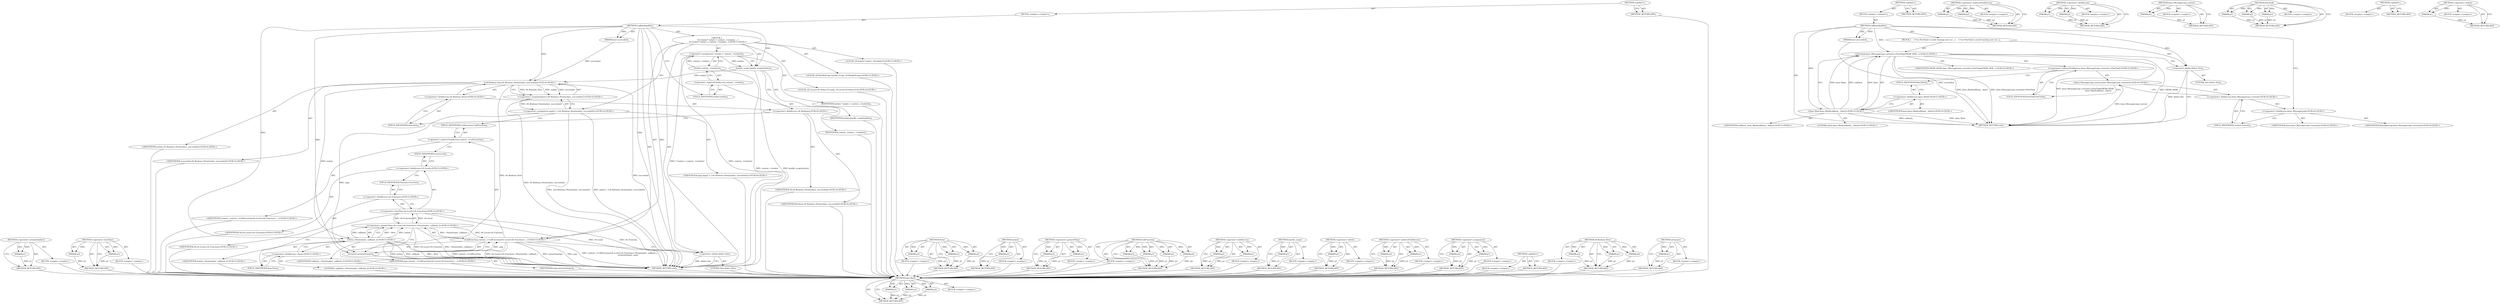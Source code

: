 digraph "&lt;operator&gt;.delete" {
vulnerable_99 [label=<(METHOD,&lt;operator&gt;.arrayInitializer)>];
vulnerable_100 [label=<(PARAM,p1)>];
vulnerable_101 [label=<(BLOCK,&lt;empty&gt;,&lt;empty&gt;)>];
vulnerable_102 [label=<(METHOD_RETURN,ANY)>];
vulnerable_126 [label=<(METHOD,&lt;operator&gt;.lessThan)>];
vulnerable_127 [label=<(PARAM,p1)>];
vulnerable_128 [label=<(PARAM,p2)>];
vulnerable_129 [label=<(BLOCK,&lt;empty&gt;,&lt;empty&gt;)>];
vulnerable_130 [label=<(METHOD_RETURN,ANY)>];
vulnerable_6 [label=<(METHOD,&lt;global&gt;)<SUB>1</SUB>>];
vulnerable_7 [label=<(BLOCK,&lt;empty&gt;,&lt;empty&gt;)<SUB>1</SUB>>];
vulnerable_8 [label=<(METHOD,CallbackAndDie)<SUB>1</SUB>>];
vulnerable_9 [label=<(PARAM,bool succeeded)<SUB>1</SUB>>];
vulnerable_10 [label="<(BLOCK,{
    v8::Isolate* isolate = context_-&gt;isolate(...,{
    v8::Isolate* isolate = context_-&gt;isolate(...)<SUB>1</SUB>>"];
vulnerable_11 [label="<(LOCAL,v8.Isolate* isolate: v8.Isolate*)<SUB>2</SUB>>"];
vulnerable_12 [label=<(&lt;operator&gt;.assignment,* isolate = context_-&gt;isolate())<SUB>2</SUB>>];
vulnerable_13 [label=<(IDENTIFIER,isolate,* isolate = context_-&gt;isolate())<SUB>2</SUB>>];
vulnerable_14 [label=<(isolate,context_-&gt;isolate())<SUB>2</SUB>>];
vulnerable_15 [label=<(&lt;operator&gt;.indirectFieldAccess,context_-&gt;isolate)<SUB>2</SUB>>];
vulnerable_16 [label=<(IDENTIFIER,context_,context_-&gt;isolate())<SUB>2</SUB>>];
vulnerable_17 [label=<(FIELD_IDENTIFIER,isolate,isolate)<SUB>2</SUB>>];
vulnerable_18 [label="<(LOCAL,v8.HandleScope handle_scope: v8.HandleScope)<SUB>3</SUB>>"];
vulnerable_19 [label=<(handle_scope,handle_scope(isolate))<SUB>3</SUB>>];
vulnerable_20 [label=<(IDENTIFIER,isolate,handle_scope(isolate))<SUB>3</SUB>>];
vulnerable_21 [label="<(LOCAL,v8::Local&lt;v8::Value&gt;[1] args: v8.Local&lt;v8.Value&gt;[1])<SUB>4</SUB>>"];
vulnerable_22 [label="<(&lt;operator&gt;.assignment,args[] = {v8::Boolean::New(isolate, succeeded)})<SUB>4</SUB>>"];
vulnerable_23 [label="<(IDENTIFIER,args,args[] = {v8::Boolean::New(isolate, succeeded)})<SUB>4</SUB>>"];
vulnerable_24 [label="<(&lt;operator&gt;.arrayInitializer,{v8::Boolean::New(isolate, succeeded)})<SUB>4</SUB>>"];
vulnerable_25 [label="<(v8.Boolean.New,v8::Boolean::New(isolate, succeeded))<SUB>4</SUB>>"];
vulnerable_26 [label="<(&lt;operator&gt;.fieldAccess,v8::Boolean::New)<SUB>4</SUB>>"];
vulnerable_27 [label="<(&lt;operator&gt;.fieldAccess,v8::Boolean)<SUB>4</SUB>>"];
vulnerable_28 [label="<(IDENTIFIER,v8,v8::Boolean::New(isolate, succeeded))<SUB>4</SUB>>"];
vulnerable_29 [label="<(IDENTIFIER,Boolean,v8::Boolean::New(isolate, succeeded))<SUB>4</SUB>>"];
vulnerable_30 [label=<(FIELD_IDENTIFIER,New,New)<SUB>4</SUB>>];
vulnerable_31 [label="<(IDENTIFIER,isolate,v8::Boolean::New(isolate, succeeded))<SUB>4</SUB>>"];
vulnerable_32 [label="<(IDENTIFIER,succeeded,v8::Boolean::New(isolate, succeeded))<SUB>4</SUB>>"];
vulnerable_33 [label="<(CallFunction,context_-&gt;CallFunction(v8::Local&lt;v8::Function&gt;:...)<SUB>5</SUB>>"];
vulnerable_34 [label=<(&lt;operator&gt;.indirectFieldAccess,context_-&gt;CallFunction)<SUB>5</SUB>>];
vulnerable_35 [label="<(IDENTIFIER,context_,context_-&gt;CallFunction(v8::Local&lt;v8::Function&gt;:...)<SUB>5</SUB>>"];
vulnerable_36 [label=<(FIELD_IDENTIFIER,CallFunction,CallFunction)<SUB>5</SUB>>];
vulnerable_37 [label="<(&lt;operator&gt;.greaterThan,v8::Local&lt;v8::Function&gt;::New(isolate, callback_))<SUB>5</SUB>>"];
vulnerable_38 [label="<(&lt;operator&gt;.lessThan,v8::Local&lt;v8::Function)<SUB>5</SUB>>"];
vulnerable_39 [label="<(&lt;operator&gt;.fieldAccess,v8::Local)<SUB>5</SUB>>"];
vulnerable_40 [label="<(IDENTIFIER,v8,v8::Local&lt;v8::Function)<SUB>5</SUB>>"];
vulnerable_41 [label=<(FIELD_IDENTIFIER,Local,Local)<SUB>5</SUB>>];
vulnerable_42 [label="<(&lt;operator&gt;.fieldAccess,v8::Function)<SUB>5</SUB>>"];
vulnerable_43 [label="<(IDENTIFIER,v8,v8::Local&lt;v8::Function)<SUB>5</SUB>>"];
vulnerable_44 [label=<(FIELD_IDENTIFIER,Function,Function)<SUB>5</SUB>>];
vulnerable_45 [label="<(New,::New(isolate, callback_))<SUB>5</SUB>>"];
vulnerable_46 [label="<(&lt;operator&gt;.fieldAccess,::New)<SUB>5</SUB>>"];
vulnerable_47 [label="<(LITERAL,&lt;global&gt;,::New(isolate, callback_))<SUB>5</SUB>>"];
vulnerable_48 [label=<(FIELD_IDENTIFIER,New,New)<SUB>5</SUB>>];
vulnerable_49 [label="<(IDENTIFIER,isolate,::New(isolate, callback_))<SUB>5</SUB>>"];
vulnerable_50 [label="<(IDENTIFIER,callback_,::New(isolate, callback_))<SUB>5</SUB>>"];
vulnerable_51 [label=<(arraysize,arraysize(args))<SUB>6</SUB>>];
vulnerable_52 [label=<(IDENTIFIER,args,arraysize(args))<SUB>6</SUB>>];
vulnerable_53 [label="<(IDENTIFIER,args,context_-&gt;CallFunction(v8::Local&lt;v8::Function&gt;:...)<SUB>6</SUB>>"];
vulnerable_54 [label=<(&lt;operator&gt;.delete,delete this)<SUB>7</SUB>>];
vulnerable_55 [label=<(LITERAL,this,delete this)<SUB>7</SUB>>];
vulnerable_56 [label=<(METHOD_RETURN,void)<SUB>1</SUB>>];
vulnerable_58 [label=<(METHOD_RETURN,ANY)<SUB>1</SUB>>];
vulnerable_131 [label=<(METHOD,New)>];
vulnerable_132 [label=<(PARAM,p1)>];
vulnerable_133 [label=<(PARAM,p2)>];
vulnerable_134 [label=<(PARAM,p3)>];
vulnerable_135 [label=<(BLOCK,&lt;empty&gt;,&lt;empty&gt;)>];
vulnerable_136 [label=<(METHOD_RETURN,ANY)>];
vulnerable_86 [label=<(METHOD,isolate)>];
vulnerable_87 [label=<(PARAM,p1)>];
vulnerable_88 [label=<(BLOCK,&lt;empty&gt;,&lt;empty&gt;)>];
vulnerable_89 [label=<(METHOD_RETURN,ANY)>];
vulnerable_121 [label=<(METHOD,&lt;operator&gt;.greaterThan)>];
vulnerable_122 [label=<(PARAM,p1)>];
vulnerable_123 [label=<(PARAM,p2)>];
vulnerable_124 [label=<(BLOCK,&lt;empty&gt;,&lt;empty&gt;)>];
vulnerable_125 [label=<(METHOD_RETURN,ANY)>];
vulnerable_114 [label=<(METHOD,CallFunction)>];
vulnerable_115 [label=<(PARAM,p1)>];
vulnerable_116 [label=<(PARAM,p2)>];
vulnerable_117 [label=<(PARAM,p3)>];
vulnerable_118 [label=<(PARAM,p4)>];
vulnerable_119 [label=<(BLOCK,&lt;empty&gt;,&lt;empty&gt;)>];
vulnerable_120 [label=<(METHOD_RETURN,ANY)>];
vulnerable_109 [label=<(METHOD,&lt;operator&gt;.fieldAccess)>];
vulnerable_110 [label=<(PARAM,p1)>];
vulnerable_111 [label=<(PARAM,p2)>];
vulnerable_112 [label=<(BLOCK,&lt;empty&gt;,&lt;empty&gt;)>];
vulnerable_113 [label=<(METHOD_RETURN,ANY)>];
vulnerable_95 [label=<(METHOD,handle_scope)>];
vulnerable_96 [label=<(PARAM,p1)>];
vulnerable_97 [label=<(BLOCK,&lt;empty&gt;,&lt;empty&gt;)>];
vulnerable_98 [label=<(METHOD_RETURN,ANY)>];
vulnerable_141 [label=<(METHOD,&lt;operator&gt;.delete)>];
vulnerable_142 [label=<(PARAM,p1)>];
vulnerable_143 [label=<(BLOCK,&lt;empty&gt;,&lt;empty&gt;)>];
vulnerable_144 [label=<(METHOD_RETURN,ANY)>];
vulnerable_90 [label=<(METHOD,&lt;operator&gt;.indirectFieldAccess)>];
vulnerable_91 [label=<(PARAM,p1)>];
vulnerable_92 [label=<(PARAM,p2)>];
vulnerable_93 [label=<(BLOCK,&lt;empty&gt;,&lt;empty&gt;)>];
vulnerable_94 [label=<(METHOD_RETURN,ANY)>];
vulnerable_81 [label=<(METHOD,&lt;operator&gt;.assignment)>];
vulnerable_82 [label=<(PARAM,p1)>];
vulnerable_83 [label=<(PARAM,p2)>];
vulnerable_84 [label=<(BLOCK,&lt;empty&gt;,&lt;empty&gt;)>];
vulnerable_85 [label=<(METHOD_RETURN,ANY)>];
vulnerable_75 [label=<(METHOD,&lt;global&gt;)<SUB>1</SUB>>];
vulnerable_76 [label=<(BLOCK,&lt;empty&gt;,&lt;empty&gt;)>];
vulnerable_77 [label=<(METHOD_RETURN,ANY)>];
vulnerable_103 [label=<(METHOD,v8.Boolean.New)>];
vulnerable_104 [label=<(PARAM,p1)>];
vulnerable_105 [label=<(PARAM,p2)>];
vulnerable_106 [label=<(PARAM,p3)>];
vulnerable_107 [label=<(BLOCK,&lt;empty&gt;,&lt;empty&gt;)>];
vulnerable_108 [label=<(METHOD_RETURN,ANY)>];
vulnerable_137 [label=<(METHOD,arraysize)>];
vulnerable_138 [label=<(PARAM,p1)>];
vulnerable_139 [label=<(BLOCK,&lt;empty&gt;,&lt;empty&gt;)>];
vulnerable_140 [label=<(METHOD_RETURN,ANY)>];
fixed_68 [label=<(METHOD,base.Bind)>];
fixed_69 [label=<(PARAM,p1)>];
fixed_70 [label=<(PARAM,p2)>];
fixed_71 [label=<(PARAM,p3)>];
fixed_72 [label=<(BLOCK,&lt;empty&gt;,&lt;empty&gt;)>];
fixed_73 [label=<(METHOD_RETURN,ANY)>];
fixed_6 [label=<(METHOD,&lt;global&gt;)<SUB>1</SUB>>];
fixed_7 [label=<(BLOCK,&lt;empty&gt;,&lt;empty&gt;)<SUB>1</SUB>>];
fixed_8 [label=<(METHOD,CallbackAndDie)<SUB>1</SUB>>];
fixed_9 [label=<(PARAM,bool succeeded)<SUB>1</SUB>>];
fixed_10 [label=<(BLOCK,{
    // Use PostTask to avoid running user scr...,{
    // Use PostTask to avoid running user scr...)<SUB>1</SUB>>];
fixed_11 [label="<(PostTask,base::MessageLoop::current()-&gt;PostTask(FROM_HER...)<SUB>4</SUB>>"];
fixed_12 [label="<(&lt;operator&gt;.indirectFieldAccess,base::MessageLoop::current()-&gt;PostTask)<SUB>4</SUB>>"];
fixed_13 [label="<(base.MessageLoop.current,base::MessageLoop::current())<SUB>4</SUB>>"];
fixed_14 [label="<(&lt;operator&gt;.fieldAccess,base::MessageLoop::current)<SUB>4</SUB>>"];
fixed_15 [label="<(&lt;operator&gt;.fieldAccess,base::MessageLoop)<SUB>4</SUB>>"];
fixed_16 [label="<(IDENTIFIER,base,base::MessageLoop::current())<SUB>4</SUB>>"];
fixed_17 [label="<(IDENTIFIER,MessageLoop,base::MessageLoop::current())<SUB>4</SUB>>"];
fixed_18 [label=<(FIELD_IDENTIFIER,current,current)<SUB>4</SUB>>];
fixed_19 [label=<(FIELD_IDENTIFIER,PostTask,PostTask)<SUB>4</SUB>>];
fixed_20 [label="<(IDENTIFIER,FROM_HERE,base::MessageLoop::current()-&gt;PostTask(FROM_HER...)<SUB>4</SUB>>"];
fixed_21 [label="<(base.Bind,base::Bind(callback_, false))<SUB>5</SUB>>"];
fixed_22 [label="<(&lt;operator&gt;.fieldAccess,base::Bind)<SUB>5</SUB>>"];
fixed_23 [label="<(IDENTIFIER,base,base::Bind(callback_, false))<SUB>5</SUB>>"];
fixed_24 [label=<(FIELD_IDENTIFIER,Bind,Bind)<SUB>5</SUB>>];
fixed_25 [label="<(IDENTIFIER,callback_,base::Bind(callback_, false))<SUB>5</SUB>>"];
fixed_26 [label="<(LITERAL,false,base::Bind(callback_, false))<SUB>5</SUB>>"];
fixed_27 [label=<(&lt;operator&gt;.delete,delete this)<SUB>6</SUB>>];
fixed_28 [label=<(LITERAL,this,delete this)<SUB>6</SUB>>];
fixed_29 [label=<(METHOD_RETURN,void)<SUB>1</SUB>>];
fixed_31 [label=<(METHOD_RETURN,ANY)<SUB>1</SUB>>];
fixed_54 [label=<(METHOD,&lt;operator&gt;.indirectFieldAccess)>];
fixed_55 [label=<(PARAM,p1)>];
fixed_56 [label=<(PARAM,p2)>];
fixed_57 [label=<(BLOCK,&lt;empty&gt;,&lt;empty&gt;)>];
fixed_58 [label=<(METHOD_RETURN,ANY)>];
fixed_63 [label=<(METHOD,&lt;operator&gt;.fieldAccess)>];
fixed_64 [label=<(PARAM,p1)>];
fixed_65 [label=<(PARAM,p2)>];
fixed_66 [label=<(BLOCK,&lt;empty&gt;,&lt;empty&gt;)>];
fixed_67 [label=<(METHOD_RETURN,ANY)>];
fixed_59 [label=<(METHOD,base.MessageLoop.current)>];
fixed_60 [label=<(PARAM,p1)>];
fixed_61 [label=<(BLOCK,&lt;empty&gt;,&lt;empty&gt;)>];
fixed_62 [label=<(METHOD_RETURN,ANY)>];
fixed_48 [label=<(METHOD,PostTask)>];
fixed_49 [label=<(PARAM,p1)>];
fixed_50 [label=<(PARAM,p2)>];
fixed_51 [label=<(PARAM,p3)>];
fixed_52 [label=<(BLOCK,&lt;empty&gt;,&lt;empty&gt;)>];
fixed_53 [label=<(METHOD_RETURN,ANY)>];
fixed_42 [label=<(METHOD,&lt;global&gt;)<SUB>1</SUB>>];
fixed_43 [label=<(BLOCK,&lt;empty&gt;,&lt;empty&gt;)>];
fixed_44 [label=<(METHOD_RETURN,ANY)>];
fixed_74 [label=<(METHOD,&lt;operator&gt;.delete)>];
fixed_75 [label=<(PARAM,p1)>];
fixed_76 [label=<(BLOCK,&lt;empty&gt;,&lt;empty&gt;)>];
fixed_77 [label=<(METHOD_RETURN,ANY)>];
vulnerable_99 -> vulnerable_100  [key=0, label="AST: "];
vulnerable_99 -> vulnerable_100  [key=1, label="DDG: "];
vulnerable_99 -> vulnerable_101  [key=0, label="AST: "];
vulnerable_99 -> vulnerable_102  [key=0, label="AST: "];
vulnerable_99 -> vulnerable_102  [key=1, label="CFG: "];
vulnerable_100 -> vulnerable_102  [key=0, label="DDG: p1"];
vulnerable_101 -> fixed_68  [key=0];
vulnerable_102 -> fixed_68  [key=0];
vulnerable_126 -> vulnerable_127  [key=0, label="AST: "];
vulnerable_126 -> vulnerable_127  [key=1, label="DDG: "];
vulnerable_126 -> vulnerable_129  [key=0, label="AST: "];
vulnerable_126 -> vulnerable_128  [key=0, label="AST: "];
vulnerable_126 -> vulnerable_128  [key=1, label="DDG: "];
vulnerable_126 -> vulnerable_130  [key=0, label="AST: "];
vulnerable_126 -> vulnerable_130  [key=1, label="CFG: "];
vulnerable_127 -> vulnerable_130  [key=0, label="DDG: p1"];
vulnerable_128 -> vulnerable_130  [key=0, label="DDG: p2"];
vulnerable_129 -> fixed_68  [key=0];
vulnerable_130 -> fixed_68  [key=0];
vulnerable_6 -> vulnerable_7  [key=0, label="AST: "];
vulnerable_6 -> vulnerable_58  [key=0, label="AST: "];
vulnerable_6 -> vulnerable_58  [key=1, label="CFG: "];
vulnerable_7 -> vulnerable_8  [key=0, label="AST: "];
vulnerable_8 -> vulnerable_9  [key=0, label="AST: "];
vulnerable_8 -> vulnerable_9  [key=1, label="DDG: "];
vulnerable_8 -> vulnerable_10  [key=0, label="AST: "];
vulnerable_8 -> vulnerable_56  [key=0, label="AST: "];
vulnerable_8 -> vulnerable_17  [key=0, label="CFG: "];
vulnerable_8 -> vulnerable_19  [key=0, label="DDG: "];
vulnerable_8 -> vulnerable_33  [key=0, label="DDG: "];
vulnerable_8 -> vulnerable_54  [key=0, label="DDG: "];
vulnerable_8 -> vulnerable_51  [key=0, label="DDG: "];
vulnerable_8 -> vulnerable_25  [key=0, label="DDG: "];
vulnerable_8 -> vulnerable_45  [key=0, label="DDG: "];
vulnerable_9 -> vulnerable_25  [key=0, label="DDG: succeeded"];
vulnerable_10 -> vulnerable_11  [key=0, label="AST: "];
vulnerable_10 -> vulnerable_12  [key=0, label="AST: "];
vulnerable_10 -> vulnerable_18  [key=0, label="AST: "];
vulnerable_10 -> vulnerable_19  [key=0, label="AST: "];
vulnerable_10 -> vulnerable_21  [key=0, label="AST: "];
vulnerable_10 -> vulnerable_22  [key=0, label="AST: "];
vulnerable_10 -> vulnerable_33  [key=0, label="AST: "];
vulnerable_10 -> vulnerable_54  [key=0, label="AST: "];
vulnerable_11 -> fixed_68  [key=0];
vulnerable_12 -> vulnerable_13  [key=0, label="AST: "];
vulnerable_12 -> vulnerable_14  [key=0, label="AST: "];
vulnerable_12 -> vulnerable_19  [key=0, label="CFG: "];
vulnerable_12 -> vulnerable_19  [key=1, label="DDG: isolate"];
vulnerable_12 -> vulnerable_56  [key=0, label="DDG: context_-&gt;isolate()"];
vulnerable_12 -> vulnerable_56  [key=1, label="DDG: * isolate = context_-&gt;isolate()"];
vulnerable_13 -> fixed_68  [key=0];
vulnerable_14 -> vulnerable_15  [key=0, label="AST: "];
vulnerable_14 -> vulnerable_12  [key=0, label="CFG: "];
vulnerable_14 -> vulnerable_12  [key=1, label="DDG: context_-&gt;isolate"];
vulnerable_14 -> vulnerable_56  [key=0, label="DDG: context_-&gt;isolate"];
vulnerable_15 -> vulnerable_16  [key=0, label="AST: "];
vulnerable_15 -> vulnerable_17  [key=0, label="AST: "];
vulnerable_15 -> vulnerable_14  [key=0, label="CFG: "];
vulnerable_16 -> fixed_68  [key=0];
vulnerable_17 -> vulnerable_15  [key=0, label="CFG: "];
vulnerable_18 -> fixed_68  [key=0];
vulnerable_19 -> vulnerable_20  [key=0, label="AST: "];
vulnerable_19 -> vulnerable_27  [key=0, label="CFG: "];
vulnerable_19 -> vulnerable_56  [key=0, label="DDG: handle_scope(isolate)"];
vulnerable_19 -> vulnerable_25  [key=0, label="DDG: isolate"];
vulnerable_20 -> fixed_68  [key=0];
vulnerable_21 -> fixed_68  [key=0];
vulnerable_22 -> vulnerable_23  [key=0, label="AST: "];
vulnerable_22 -> vulnerable_24  [key=0, label="AST: "];
vulnerable_22 -> vulnerable_36  [key=0, label="CFG: "];
vulnerable_22 -> vulnerable_56  [key=0, label="DDG: {v8::Boolean::New(isolate, succeeded)}"];
vulnerable_22 -> vulnerable_56  [key=1, label="DDG: args[] = {v8::Boolean::New(isolate, succeeded)}"];
vulnerable_22 -> vulnerable_51  [key=0, label="DDG: args"];
vulnerable_23 -> fixed_68  [key=0];
vulnerable_24 -> vulnerable_25  [key=0, label="AST: "];
vulnerable_24 -> vulnerable_22  [key=0, label="CFG: "];
vulnerable_24 -> vulnerable_22  [key=1, label="DDG: v8::Boolean::New(isolate, succeeded)"];
vulnerable_24 -> vulnerable_56  [key=0, label="DDG: v8::Boolean::New(isolate, succeeded)"];
vulnerable_25 -> vulnerable_26  [key=0, label="AST: "];
vulnerable_25 -> vulnerable_31  [key=0, label="AST: "];
vulnerable_25 -> vulnerable_32  [key=0, label="AST: "];
vulnerable_25 -> vulnerable_24  [key=0, label="CFG: "];
vulnerable_25 -> vulnerable_24  [key=1, label="DDG: v8::Boolean::New"];
vulnerable_25 -> vulnerable_24  [key=2, label="DDG: isolate"];
vulnerable_25 -> vulnerable_24  [key=3, label="DDG: succeeded"];
vulnerable_25 -> vulnerable_56  [key=0, label="DDG: v8::Boolean::New"];
vulnerable_25 -> vulnerable_56  [key=1, label="DDG: succeeded"];
vulnerable_25 -> vulnerable_45  [key=0, label="DDG: isolate"];
vulnerable_26 -> vulnerable_27  [key=0, label="AST: "];
vulnerable_26 -> vulnerable_30  [key=0, label="AST: "];
vulnerable_26 -> vulnerable_25  [key=0, label="CFG: "];
vulnerable_27 -> vulnerable_28  [key=0, label="AST: "];
vulnerable_27 -> vulnerable_29  [key=0, label="AST: "];
vulnerable_27 -> vulnerable_30  [key=0, label="CFG: "];
vulnerable_28 -> fixed_68  [key=0];
vulnerable_29 -> fixed_68  [key=0];
vulnerable_30 -> vulnerable_26  [key=0, label="CFG: "];
vulnerable_31 -> fixed_68  [key=0];
vulnerable_32 -> fixed_68  [key=0];
vulnerable_33 -> vulnerable_34  [key=0, label="AST: "];
vulnerable_33 -> vulnerable_37  [key=0, label="AST: "];
vulnerable_33 -> vulnerable_51  [key=0, label="AST: "];
vulnerable_33 -> vulnerable_53  [key=0, label="AST: "];
vulnerable_33 -> vulnerable_54  [key=0, label="CFG: "];
vulnerable_33 -> vulnerable_56  [key=0, label="DDG: context_-&gt;CallFunction"];
vulnerable_33 -> vulnerable_56  [key=1, label="DDG: v8::Local&lt;v8::Function&gt;::New(isolate, callback_)"];
vulnerable_33 -> vulnerable_56  [key=2, label="DDG: arraysize(args)"];
vulnerable_33 -> vulnerable_56  [key=3, label="DDG: args"];
vulnerable_33 -> vulnerable_56  [key=4, label="DDG: context_-&gt;CallFunction(v8::Local&lt;v8::Function&gt;::New(isolate, callback_),
                           arraysize(args), args)"];
vulnerable_34 -> vulnerable_35  [key=0, label="AST: "];
vulnerable_34 -> vulnerable_36  [key=0, label="AST: "];
vulnerable_34 -> vulnerable_41  [key=0, label="CFG: "];
vulnerable_35 -> fixed_68  [key=0];
vulnerable_36 -> vulnerable_34  [key=0, label="CFG: "];
vulnerable_37 -> vulnerable_38  [key=0, label="AST: "];
vulnerable_37 -> vulnerable_45  [key=0, label="AST: "];
vulnerable_37 -> vulnerable_51  [key=0, label="CFG: "];
vulnerable_37 -> vulnerable_56  [key=0, label="DDG: v8::Local&lt;v8::Function"];
vulnerable_37 -> vulnerable_56  [key=1, label="DDG: ::New(isolate, callback_)"];
vulnerable_37 -> vulnerable_33  [key=0, label="DDG: v8::Local&lt;v8::Function"];
vulnerable_37 -> vulnerable_33  [key=1, label="DDG: ::New(isolate, callback_)"];
vulnerable_38 -> vulnerable_39  [key=0, label="AST: "];
vulnerable_38 -> vulnerable_42  [key=0, label="AST: "];
vulnerable_38 -> vulnerable_48  [key=0, label="CFG: "];
vulnerable_38 -> vulnerable_56  [key=0, label="DDG: v8::Local"];
vulnerable_38 -> vulnerable_56  [key=1, label="DDG: v8::Function"];
vulnerable_38 -> vulnerable_37  [key=0, label="DDG: v8::Local"];
vulnerable_38 -> vulnerable_37  [key=1, label="DDG: v8::Function"];
vulnerable_39 -> vulnerable_40  [key=0, label="AST: "];
vulnerable_39 -> vulnerable_41  [key=0, label="AST: "];
vulnerable_39 -> vulnerable_44  [key=0, label="CFG: "];
vulnerable_40 -> fixed_68  [key=0];
vulnerable_41 -> vulnerable_39  [key=0, label="CFG: "];
vulnerable_42 -> vulnerable_43  [key=0, label="AST: "];
vulnerable_42 -> vulnerable_44  [key=0, label="AST: "];
vulnerable_42 -> vulnerable_38  [key=0, label="CFG: "];
vulnerable_43 -> fixed_68  [key=0];
vulnerable_44 -> vulnerable_42  [key=0, label="CFG: "];
vulnerable_45 -> vulnerable_46  [key=0, label="AST: "];
vulnerable_45 -> vulnerable_49  [key=0, label="AST: "];
vulnerable_45 -> vulnerable_50  [key=0, label="AST: "];
vulnerable_45 -> vulnerable_37  [key=0, label="CFG: "];
vulnerable_45 -> vulnerable_37  [key=1, label="DDG: ::New"];
vulnerable_45 -> vulnerable_37  [key=2, label="DDG: isolate"];
vulnerable_45 -> vulnerable_37  [key=3, label="DDG: callback_"];
vulnerable_45 -> vulnerable_56  [key=0, label="DDG: ::New"];
vulnerable_45 -> vulnerable_56  [key=1, label="DDG: isolate"];
vulnerable_45 -> vulnerable_56  [key=2, label="DDG: callback_"];
vulnerable_46 -> vulnerable_47  [key=0, label="AST: "];
vulnerable_46 -> vulnerable_48  [key=0, label="AST: "];
vulnerable_46 -> vulnerable_45  [key=0, label="CFG: "];
vulnerable_47 -> fixed_68  [key=0];
vulnerable_48 -> vulnerable_46  [key=0, label="CFG: "];
vulnerable_49 -> fixed_68  [key=0];
vulnerable_50 -> fixed_68  [key=0];
vulnerable_51 -> vulnerable_52  [key=0, label="AST: "];
vulnerable_51 -> vulnerable_33  [key=0, label="CFG: "];
vulnerable_51 -> vulnerable_33  [key=1, label="DDG: args"];
vulnerable_52 -> fixed_68  [key=0];
vulnerable_53 -> fixed_68  [key=0];
vulnerable_54 -> vulnerable_55  [key=0, label="AST: "];
vulnerable_54 -> vulnerable_56  [key=0, label="CFG: "];
vulnerable_54 -> vulnerable_56  [key=1, label="DDG: delete this"];
vulnerable_55 -> fixed_68  [key=0];
vulnerable_56 -> fixed_68  [key=0];
vulnerable_58 -> fixed_68  [key=0];
vulnerable_131 -> vulnerable_132  [key=0, label="AST: "];
vulnerable_131 -> vulnerable_132  [key=1, label="DDG: "];
vulnerable_131 -> vulnerable_135  [key=0, label="AST: "];
vulnerable_131 -> vulnerable_133  [key=0, label="AST: "];
vulnerable_131 -> vulnerable_133  [key=1, label="DDG: "];
vulnerable_131 -> vulnerable_136  [key=0, label="AST: "];
vulnerable_131 -> vulnerable_136  [key=1, label="CFG: "];
vulnerable_131 -> vulnerable_134  [key=0, label="AST: "];
vulnerable_131 -> vulnerable_134  [key=1, label="DDG: "];
vulnerable_132 -> vulnerable_136  [key=0, label="DDG: p1"];
vulnerable_133 -> vulnerable_136  [key=0, label="DDG: p2"];
vulnerable_134 -> vulnerable_136  [key=0, label="DDG: p3"];
vulnerable_135 -> fixed_68  [key=0];
vulnerable_136 -> fixed_68  [key=0];
vulnerable_86 -> vulnerable_87  [key=0, label="AST: "];
vulnerable_86 -> vulnerable_87  [key=1, label="DDG: "];
vulnerable_86 -> vulnerable_88  [key=0, label="AST: "];
vulnerable_86 -> vulnerable_89  [key=0, label="AST: "];
vulnerable_86 -> vulnerable_89  [key=1, label="CFG: "];
vulnerable_87 -> vulnerable_89  [key=0, label="DDG: p1"];
vulnerable_88 -> fixed_68  [key=0];
vulnerable_89 -> fixed_68  [key=0];
vulnerable_121 -> vulnerable_122  [key=0, label="AST: "];
vulnerable_121 -> vulnerable_122  [key=1, label="DDG: "];
vulnerable_121 -> vulnerable_124  [key=0, label="AST: "];
vulnerable_121 -> vulnerable_123  [key=0, label="AST: "];
vulnerable_121 -> vulnerable_123  [key=1, label="DDG: "];
vulnerable_121 -> vulnerable_125  [key=0, label="AST: "];
vulnerable_121 -> vulnerable_125  [key=1, label="CFG: "];
vulnerable_122 -> vulnerable_125  [key=0, label="DDG: p1"];
vulnerable_123 -> vulnerable_125  [key=0, label="DDG: p2"];
vulnerable_124 -> fixed_68  [key=0];
vulnerable_125 -> fixed_68  [key=0];
vulnerable_114 -> vulnerable_115  [key=0, label="AST: "];
vulnerable_114 -> vulnerable_115  [key=1, label="DDG: "];
vulnerable_114 -> vulnerable_119  [key=0, label="AST: "];
vulnerable_114 -> vulnerable_116  [key=0, label="AST: "];
vulnerable_114 -> vulnerable_116  [key=1, label="DDG: "];
vulnerable_114 -> vulnerable_120  [key=0, label="AST: "];
vulnerable_114 -> vulnerable_120  [key=1, label="CFG: "];
vulnerable_114 -> vulnerable_117  [key=0, label="AST: "];
vulnerable_114 -> vulnerable_117  [key=1, label="DDG: "];
vulnerable_114 -> vulnerable_118  [key=0, label="AST: "];
vulnerable_114 -> vulnerable_118  [key=1, label="DDG: "];
vulnerable_115 -> vulnerable_120  [key=0, label="DDG: p1"];
vulnerable_116 -> vulnerable_120  [key=0, label="DDG: p2"];
vulnerable_117 -> vulnerable_120  [key=0, label="DDG: p3"];
vulnerable_118 -> vulnerable_120  [key=0, label="DDG: p4"];
vulnerable_119 -> fixed_68  [key=0];
vulnerable_120 -> fixed_68  [key=0];
vulnerable_109 -> vulnerable_110  [key=0, label="AST: "];
vulnerable_109 -> vulnerable_110  [key=1, label="DDG: "];
vulnerable_109 -> vulnerable_112  [key=0, label="AST: "];
vulnerable_109 -> vulnerable_111  [key=0, label="AST: "];
vulnerable_109 -> vulnerable_111  [key=1, label="DDG: "];
vulnerable_109 -> vulnerable_113  [key=0, label="AST: "];
vulnerable_109 -> vulnerable_113  [key=1, label="CFG: "];
vulnerable_110 -> vulnerable_113  [key=0, label="DDG: p1"];
vulnerable_111 -> vulnerable_113  [key=0, label="DDG: p2"];
vulnerable_112 -> fixed_68  [key=0];
vulnerable_113 -> fixed_68  [key=0];
vulnerable_95 -> vulnerable_96  [key=0, label="AST: "];
vulnerable_95 -> vulnerable_96  [key=1, label="DDG: "];
vulnerable_95 -> vulnerable_97  [key=0, label="AST: "];
vulnerable_95 -> vulnerable_98  [key=0, label="AST: "];
vulnerable_95 -> vulnerable_98  [key=1, label="CFG: "];
vulnerable_96 -> vulnerable_98  [key=0, label="DDG: p1"];
vulnerable_97 -> fixed_68  [key=0];
vulnerable_98 -> fixed_68  [key=0];
vulnerable_141 -> vulnerable_142  [key=0, label="AST: "];
vulnerable_141 -> vulnerable_142  [key=1, label="DDG: "];
vulnerable_141 -> vulnerable_143  [key=0, label="AST: "];
vulnerable_141 -> vulnerable_144  [key=0, label="AST: "];
vulnerable_141 -> vulnerable_144  [key=1, label="CFG: "];
vulnerable_142 -> vulnerable_144  [key=0, label="DDG: p1"];
vulnerable_143 -> fixed_68  [key=0];
vulnerable_144 -> fixed_68  [key=0];
vulnerable_90 -> vulnerable_91  [key=0, label="AST: "];
vulnerable_90 -> vulnerable_91  [key=1, label="DDG: "];
vulnerable_90 -> vulnerable_93  [key=0, label="AST: "];
vulnerable_90 -> vulnerable_92  [key=0, label="AST: "];
vulnerable_90 -> vulnerable_92  [key=1, label="DDG: "];
vulnerable_90 -> vulnerable_94  [key=0, label="AST: "];
vulnerable_90 -> vulnerable_94  [key=1, label="CFG: "];
vulnerable_91 -> vulnerable_94  [key=0, label="DDG: p1"];
vulnerable_92 -> vulnerable_94  [key=0, label="DDG: p2"];
vulnerable_93 -> fixed_68  [key=0];
vulnerable_94 -> fixed_68  [key=0];
vulnerable_81 -> vulnerable_82  [key=0, label="AST: "];
vulnerable_81 -> vulnerable_82  [key=1, label="DDG: "];
vulnerable_81 -> vulnerable_84  [key=0, label="AST: "];
vulnerable_81 -> vulnerable_83  [key=0, label="AST: "];
vulnerable_81 -> vulnerable_83  [key=1, label="DDG: "];
vulnerable_81 -> vulnerable_85  [key=0, label="AST: "];
vulnerable_81 -> vulnerable_85  [key=1, label="CFG: "];
vulnerable_82 -> vulnerable_85  [key=0, label="DDG: p1"];
vulnerable_83 -> vulnerable_85  [key=0, label="DDG: p2"];
vulnerable_84 -> fixed_68  [key=0];
vulnerable_85 -> fixed_68  [key=0];
vulnerable_75 -> vulnerable_76  [key=0, label="AST: "];
vulnerable_75 -> vulnerable_77  [key=0, label="AST: "];
vulnerable_75 -> vulnerable_77  [key=1, label="CFG: "];
vulnerable_76 -> fixed_68  [key=0];
vulnerable_77 -> fixed_68  [key=0];
vulnerable_103 -> vulnerable_104  [key=0, label="AST: "];
vulnerable_103 -> vulnerable_104  [key=1, label="DDG: "];
vulnerable_103 -> vulnerable_107  [key=0, label="AST: "];
vulnerable_103 -> vulnerable_105  [key=0, label="AST: "];
vulnerable_103 -> vulnerable_105  [key=1, label="DDG: "];
vulnerable_103 -> vulnerable_108  [key=0, label="AST: "];
vulnerable_103 -> vulnerable_108  [key=1, label="CFG: "];
vulnerable_103 -> vulnerable_106  [key=0, label="AST: "];
vulnerable_103 -> vulnerable_106  [key=1, label="DDG: "];
vulnerable_104 -> vulnerable_108  [key=0, label="DDG: p1"];
vulnerable_105 -> vulnerable_108  [key=0, label="DDG: p2"];
vulnerable_106 -> vulnerable_108  [key=0, label="DDG: p3"];
vulnerable_107 -> fixed_68  [key=0];
vulnerable_108 -> fixed_68  [key=0];
vulnerable_137 -> vulnerable_138  [key=0, label="AST: "];
vulnerable_137 -> vulnerable_138  [key=1, label="DDG: "];
vulnerable_137 -> vulnerable_139  [key=0, label="AST: "];
vulnerable_137 -> vulnerable_140  [key=0, label="AST: "];
vulnerable_137 -> vulnerable_140  [key=1, label="CFG: "];
vulnerable_138 -> vulnerable_140  [key=0, label="DDG: p1"];
vulnerable_139 -> fixed_68  [key=0];
vulnerable_140 -> fixed_68  [key=0];
fixed_68 -> fixed_69  [key=0, label="AST: "];
fixed_68 -> fixed_69  [key=1, label="DDG: "];
fixed_68 -> fixed_72  [key=0, label="AST: "];
fixed_68 -> fixed_70  [key=0, label="AST: "];
fixed_68 -> fixed_70  [key=1, label="DDG: "];
fixed_68 -> fixed_73  [key=0, label="AST: "];
fixed_68 -> fixed_73  [key=1, label="CFG: "];
fixed_68 -> fixed_71  [key=0, label="AST: "];
fixed_68 -> fixed_71  [key=1, label="DDG: "];
fixed_69 -> fixed_73  [key=0, label="DDG: p1"];
fixed_70 -> fixed_73  [key=0, label="DDG: p2"];
fixed_71 -> fixed_73  [key=0, label="DDG: p3"];
fixed_6 -> fixed_7  [key=0, label="AST: "];
fixed_6 -> fixed_31  [key=0, label="AST: "];
fixed_6 -> fixed_31  [key=1, label="CFG: "];
fixed_7 -> fixed_8  [key=0, label="AST: "];
fixed_8 -> fixed_9  [key=0, label="AST: "];
fixed_8 -> fixed_9  [key=1, label="DDG: "];
fixed_8 -> fixed_10  [key=0, label="AST: "];
fixed_8 -> fixed_29  [key=0, label="AST: "];
fixed_8 -> fixed_15  [key=0, label="CFG: "];
fixed_8 -> fixed_11  [key=0, label="DDG: "];
fixed_8 -> fixed_27  [key=0, label="DDG: "];
fixed_8 -> fixed_21  [key=0, label="DDG: "];
fixed_9 -> fixed_29  [key=0, label="DDG: succeeded"];
fixed_10 -> fixed_11  [key=0, label="AST: "];
fixed_10 -> fixed_27  [key=0, label="AST: "];
fixed_11 -> fixed_12  [key=0, label="AST: "];
fixed_11 -> fixed_20  [key=0, label="AST: "];
fixed_11 -> fixed_21  [key=0, label="AST: "];
fixed_11 -> fixed_27  [key=0, label="CFG: "];
fixed_11 -> fixed_29  [key=0, label="DDG: base::MessageLoop::current()-&gt;PostTask"];
fixed_11 -> fixed_29  [key=1, label="DDG: base::Bind(callback_, false)"];
fixed_11 -> fixed_29  [key=2, label="DDG: base::MessageLoop::current()-&gt;PostTask(FROM_HERE,
                                           base::Bind(callback_, false))"];
fixed_11 -> fixed_29  [key=3, label="DDG: FROM_HERE"];
fixed_12 -> fixed_13  [key=0, label="AST: "];
fixed_12 -> fixed_19  [key=0, label="AST: "];
fixed_12 -> fixed_24  [key=0, label="CFG: "];
fixed_13 -> fixed_14  [key=0, label="AST: "];
fixed_13 -> fixed_19  [key=0, label="CFG: "];
fixed_13 -> fixed_29  [key=0, label="DDG: base::MessageLoop::current"];
fixed_14 -> fixed_15  [key=0, label="AST: "];
fixed_14 -> fixed_18  [key=0, label="AST: "];
fixed_14 -> fixed_13  [key=0, label="CFG: "];
fixed_15 -> fixed_16  [key=0, label="AST: "];
fixed_15 -> fixed_17  [key=0, label="AST: "];
fixed_15 -> fixed_18  [key=0, label="CFG: "];
fixed_18 -> fixed_14  [key=0, label="CFG: "];
fixed_19 -> fixed_12  [key=0, label="CFG: "];
fixed_21 -> fixed_22  [key=0, label="AST: "];
fixed_21 -> fixed_25  [key=0, label="AST: "];
fixed_21 -> fixed_26  [key=0, label="AST: "];
fixed_21 -> fixed_11  [key=0, label="CFG: "];
fixed_21 -> fixed_11  [key=1, label="DDG: base::Bind"];
fixed_21 -> fixed_11  [key=2, label="DDG: callback_"];
fixed_21 -> fixed_11  [key=3, label="DDG: false"];
fixed_21 -> fixed_29  [key=0, label="DDG: base::Bind"];
fixed_21 -> fixed_29  [key=1, label="DDG: callback_"];
fixed_22 -> fixed_23  [key=0, label="AST: "];
fixed_22 -> fixed_24  [key=0, label="AST: "];
fixed_22 -> fixed_21  [key=0, label="CFG: "];
fixed_24 -> fixed_22  [key=0, label="CFG: "];
fixed_27 -> fixed_28  [key=0, label="AST: "];
fixed_27 -> fixed_29  [key=0, label="CFG: "];
fixed_27 -> fixed_29  [key=1, label="DDG: delete this"];
fixed_54 -> fixed_55  [key=0, label="AST: "];
fixed_54 -> fixed_55  [key=1, label="DDG: "];
fixed_54 -> fixed_57  [key=0, label="AST: "];
fixed_54 -> fixed_56  [key=0, label="AST: "];
fixed_54 -> fixed_56  [key=1, label="DDG: "];
fixed_54 -> fixed_58  [key=0, label="AST: "];
fixed_54 -> fixed_58  [key=1, label="CFG: "];
fixed_55 -> fixed_58  [key=0, label="DDG: p1"];
fixed_56 -> fixed_58  [key=0, label="DDG: p2"];
fixed_63 -> fixed_64  [key=0, label="AST: "];
fixed_63 -> fixed_64  [key=1, label="DDG: "];
fixed_63 -> fixed_66  [key=0, label="AST: "];
fixed_63 -> fixed_65  [key=0, label="AST: "];
fixed_63 -> fixed_65  [key=1, label="DDG: "];
fixed_63 -> fixed_67  [key=0, label="AST: "];
fixed_63 -> fixed_67  [key=1, label="CFG: "];
fixed_64 -> fixed_67  [key=0, label="DDG: p1"];
fixed_65 -> fixed_67  [key=0, label="DDG: p2"];
fixed_59 -> fixed_60  [key=0, label="AST: "];
fixed_59 -> fixed_60  [key=1, label="DDG: "];
fixed_59 -> fixed_61  [key=0, label="AST: "];
fixed_59 -> fixed_62  [key=0, label="AST: "];
fixed_59 -> fixed_62  [key=1, label="CFG: "];
fixed_60 -> fixed_62  [key=0, label="DDG: p1"];
fixed_48 -> fixed_49  [key=0, label="AST: "];
fixed_48 -> fixed_49  [key=1, label="DDG: "];
fixed_48 -> fixed_52  [key=0, label="AST: "];
fixed_48 -> fixed_50  [key=0, label="AST: "];
fixed_48 -> fixed_50  [key=1, label="DDG: "];
fixed_48 -> fixed_53  [key=0, label="AST: "];
fixed_48 -> fixed_53  [key=1, label="CFG: "];
fixed_48 -> fixed_51  [key=0, label="AST: "];
fixed_48 -> fixed_51  [key=1, label="DDG: "];
fixed_49 -> fixed_53  [key=0, label="DDG: p1"];
fixed_50 -> fixed_53  [key=0, label="DDG: p2"];
fixed_51 -> fixed_53  [key=0, label="DDG: p3"];
fixed_42 -> fixed_43  [key=0, label="AST: "];
fixed_42 -> fixed_44  [key=0, label="AST: "];
fixed_42 -> fixed_44  [key=1, label="CFG: "];
fixed_74 -> fixed_75  [key=0, label="AST: "];
fixed_74 -> fixed_75  [key=1, label="DDG: "];
fixed_74 -> fixed_76  [key=0, label="AST: "];
fixed_74 -> fixed_77  [key=0, label="AST: "];
fixed_74 -> fixed_77  [key=1, label="CFG: "];
fixed_75 -> fixed_77  [key=0, label="DDG: p1"];
}
